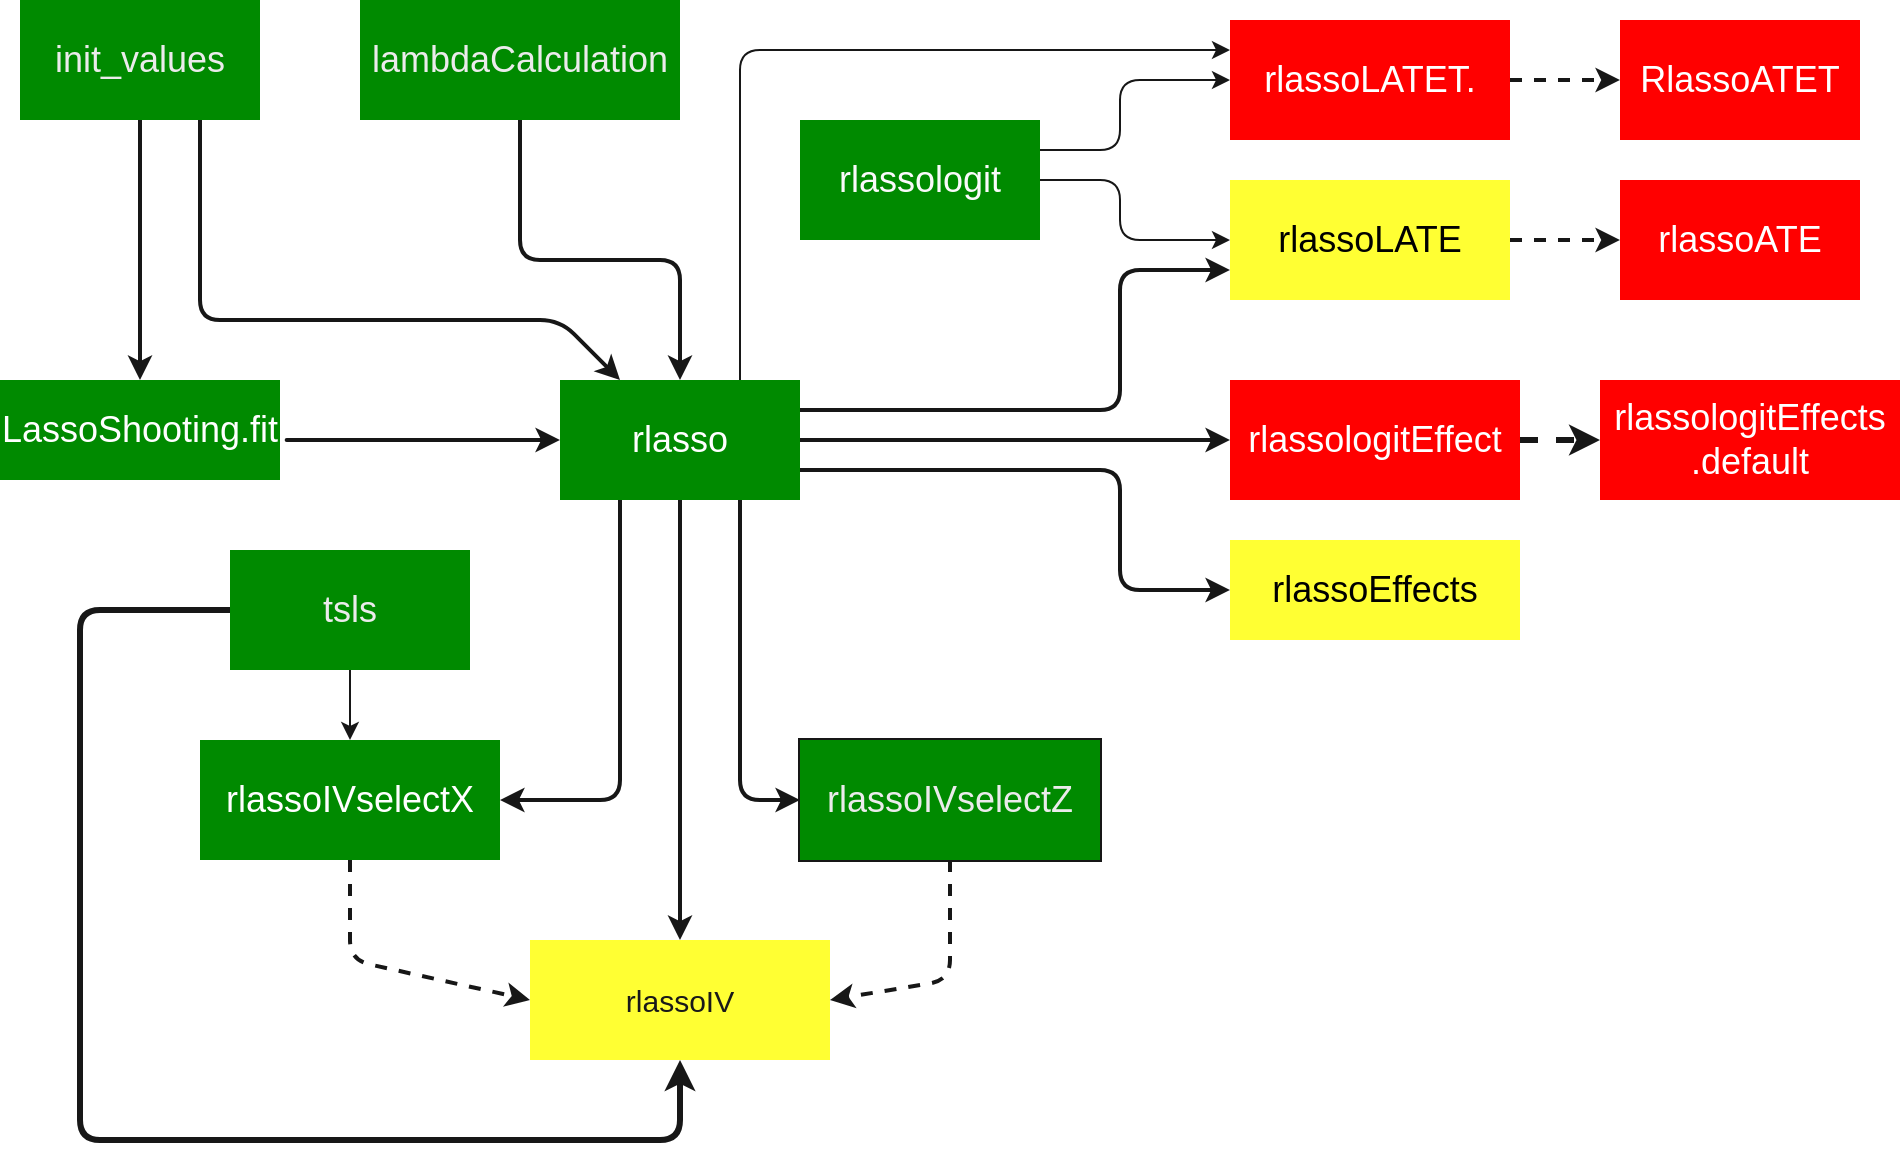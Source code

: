<mxfile>
    <diagram id="yIo2a51h7xxz-haOQGHv" name="Page-1">
        <mxGraphModel dx="358" dy="1685" grid="1" gridSize="10" guides="1" tooltips="1" connect="1" arrows="1" fold="1" page="1" pageScale="1" pageWidth="827" pageHeight="1169" background="#ffffff" math="0" shadow="0">
            <root>
                <mxCell id="0"/>
                <mxCell id="1" parent="0"/>
                <mxCell id="2" style="edgeStyle=none;html=1;exitX=0.5;exitY=1;exitDx=0;exitDy=0;entryX=0;entryY=0.5;entryDx=0;entryDy=0;dashed=1;strokeColor=#171717;strokeWidth=2;fontColor=#191919;fontSize=18;" parent="1" source="3" target="32" edge="1">
                    <mxGeometry relative="1" as="geometry">
                        <Array as="points">
                            <mxPoint x="1215" y="-520"/>
                        </Array>
                        <mxPoint x="1750" y="-460" as="targetPoint"/>
                    </mxGeometry>
                </mxCell>
                <mxCell id="3" value="rlassoIVselectX" style="whiteSpace=wrap;html=1;fontSize=18;strokeColor=none;strokeWidth=4;fillColor=#008A00;gradientColor=none;gradientDirection=north;fontColor=#FFFFFF;" parent="1" vertex="1">
                    <mxGeometry x="1140" y="-630" width="150" height="60" as="geometry"/>
                </mxCell>
                <mxCell id="4" style="edgeStyle=none;html=1;exitX=0.5;exitY=1;exitDx=0;exitDy=0;entryX=0.5;entryY=0;entryDx=0;entryDy=0;strokeColor=#171717;fontColor=#191919;fontSize=18;" parent="1" source="47" target="3" edge="1">
                    <mxGeometry relative="1" as="geometry">
                        <Array as="points"/>
                    </mxGeometry>
                </mxCell>
                <mxCell id="5" style="edgeStyle=none;html=1;exitX=0;exitY=0.5;exitDx=0;exitDy=0;entryX=0.5;entryY=1;entryDx=0;entryDy=0;strokeColor=#171717;strokeWidth=3;fontColor=#191919;" parent="1" source="47" target="32" edge="1">
                    <mxGeometry relative="1" as="geometry">
                        <Array as="points">
                            <mxPoint x="1080" y="-695"/>
                            <mxPoint x="1080" y="-430"/>
                            <mxPoint x="1380" y="-430"/>
                        </Array>
                        <mxPoint x="1150" y="-685.0" as="sourcePoint"/>
                    </mxGeometry>
                </mxCell>
                <mxCell id="7" style="edgeStyle=none;html=1;entryX=0;entryY=0.5;entryDx=0;entryDy=0;strokeWidth=2;strokeColor=#171717;fontColor=#191919;fontSize=18;" parent="1" target="16" edge="1">
                    <mxGeometry relative="1" as="geometry">
                        <Array as="points">
                            <mxPoint x="1180" y="-780"/>
                        </Array>
                        <mxPoint x="1190" y="-780" as="sourcePoint"/>
                    </mxGeometry>
                </mxCell>
                <mxCell id="8" value="&lt;span class=&quot;pl-en&quot; style=&quot;font-size: 18px;&quot;&gt;LassoShooting.fit&lt;/span&gt;" style="whiteSpace=wrap;html=1;fontSize=18;strokeColor=none;fillColor=#008A00;strokeWidth=5;fontColor=#FFFFFF;" parent="1" vertex="1">
                    <mxGeometry x="1040" y="-810" width="140" height="50" as="geometry"/>
                </mxCell>
                <mxCell id="9" style="edgeStyle=none;html=1;exitX=0.25;exitY=1;exitDx=0;exitDy=0;entryX=1;entryY=0.5;entryDx=0;entryDy=0;strokeColor=#171717;fontColor=#191919;strokeWidth=2;fontSize=18;" parent="1" source="16" target="3" edge="1">
                    <mxGeometry relative="1" as="geometry">
                        <Array as="points">
                            <mxPoint x="1350" y="-600"/>
                        </Array>
                    </mxGeometry>
                </mxCell>
                <mxCell id="10" style="edgeStyle=none;html=1;exitX=0.75;exitY=1;exitDx=0;exitDy=0;entryX=0;entryY=0.5;entryDx=0;entryDy=0;strokeColor=#171717;fontColor=#191919;strokeWidth=2;fontSize=18;" parent="1" source="16" target="34" edge="1">
                    <mxGeometry relative="1" as="geometry">
                        <Array as="points">
                            <mxPoint x="1410" y="-600"/>
                        </Array>
                    </mxGeometry>
                </mxCell>
                <mxCell id="12" style="edgeStyle=none;rounded=1;html=1;exitX=1;exitY=0.5;exitDx=0;exitDy=0;entryX=0;entryY=0.5;entryDx=0;entryDy=0;strokeColor=#171717;strokeWidth=2;fontColor=#191919;fontSize=18;" parent="1" source="16" target="23" edge="1">
                    <mxGeometry relative="1" as="geometry">
                        <mxPoint x="1530" y="-730" as="sourcePoint"/>
                    </mxGeometry>
                </mxCell>
                <mxCell id="13" style="edgeStyle=none;rounded=1;html=1;exitX=1;exitY=0.25;exitDx=0;exitDy=0;entryX=0;entryY=0.75;entryDx=0;entryDy=0;strokeColor=#171717;strokeWidth=2;fontColor=#191919;fontSize=18;" parent="1" source="16" target="26" edge="1">
                    <mxGeometry relative="1" as="geometry">
                        <Array as="points">
                            <mxPoint x="1600" y="-795"/>
                            <mxPoint x="1600" y="-865"/>
                        </Array>
                    </mxGeometry>
                </mxCell>
                <mxCell id="15" style="edgeStyle=none;rounded=1;html=1;exitX=1;exitY=0.75;exitDx=0;exitDy=0;entryX=0;entryY=0.5;entryDx=0;entryDy=0;strokeColor=#171717;strokeWidth=2;fontColor=#191919;fontSize=18;" parent="1" source="16" target="19" edge="1">
                    <mxGeometry relative="1" as="geometry">
                        <mxPoint x="1530" y="-700" as="sourcePoint"/>
                        <Array as="points">
                            <mxPoint x="1600" y="-765"/>
                            <mxPoint x="1600" y="-705"/>
                        </Array>
                    </mxGeometry>
                </mxCell>
                <mxCell id="43" style="edgeStyle=none;html=1;exitX=0.5;exitY=1;exitDx=0;exitDy=0;entryX=0.5;entryY=0;entryDx=0;entryDy=0;fontColor=#191919;strokeColor=#171717;strokeWidth=2;fontSize=18;" parent="1" source="16" target="32" edge="1">
                    <mxGeometry relative="1" as="geometry"/>
                </mxCell>
                <mxCell id="61" style="edgeStyle=none;html=1;exitX=0.75;exitY=0;exitDx=0;exitDy=0;entryX=0;entryY=0.25;entryDx=0;entryDy=0;fontColor=#FFFFFF;strokeColor=#171717;fontSize=18;" parent="1" source="16" target="28" edge="1">
                    <mxGeometry relative="1" as="geometry">
                        <Array as="points">
                            <mxPoint x="1410" y="-975"/>
                        </Array>
                    </mxGeometry>
                </mxCell>
                <mxCell id="16" value="rlasso" style="whiteSpace=wrap;html=1;fontSize=18;strokeColor=none;strokeWidth=5;fillColor=#008A00;fontColor=#FFFFFF;" parent="1" vertex="1">
                    <mxGeometry x="1320" y="-810" width="120" height="60" as="geometry"/>
                </mxCell>
                <mxCell id="17" style="edgeStyle=none;html=1;exitX=0.5;exitY=1;exitDx=0;exitDy=0;entryX=0.5;entryY=0;entryDx=0;entryDy=0;strokeWidth=2;strokeColor=#171717;fontColor=#191919;fontSize=18;" parent="1" source="49" target="16" edge="1">
                    <mxGeometry relative="1" as="geometry">
                        <mxPoint x="1380" y="-860" as="sourcePoint"/>
                        <Array as="points">
                            <mxPoint x="1300" y="-870"/>
                            <mxPoint x="1380" y="-870"/>
                        </Array>
                    </mxGeometry>
                </mxCell>
                <mxCell id="19" value="rlassoEffects" style="whiteSpace=wrap;html=1;fontSize=18;strokeColor=none;strokeWidth=2;fillColor=#FFFF33;fontColor=#000000;gradientColor=none;" parent="1" vertex="1">
                    <mxGeometry x="1655" y="-730" width="145" height="50" as="geometry"/>
                </mxCell>
                <mxCell id="56" style="edgeStyle=none;html=1;exitX=1;exitY=0.5;exitDx=0;exitDy=0;fontColor=#FFFFFF;strokeColor=#171717;fontSize=18;strokeWidth=3;dashed=1;" parent="1" source="23" target="40" edge="1">
                    <mxGeometry relative="1" as="geometry"/>
                </mxCell>
                <mxCell id="23" value="rlassologitEffect" style="whiteSpace=wrap;html=1;fontSize=18;fontColor=#FFFFFF;strokeColor=none;strokeWidth=2;fillColor=#FF0000;gradientColor=none;gradientDirection=north;" parent="1" vertex="1">
                    <mxGeometry x="1655" y="-810" width="145" height="60" as="geometry"/>
                </mxCell>
                <mxCell id="24" value="rlassoATE" style="whiteSpace=wrap;html=1;fontSize=18;fontColor=#FFFFFF;strokeColor=none;strokeWidth=2;fillColor=#FF0000;gradientColor=none;gradientDirection=north;" parent="1" vertex="1">
                    <mxGeometry x="1850" y="-910" width="120" height="60" as="geometry"/>
                </mxCell>
                <mxCell id="25" style="edgeStyle=none;rounded=0;html=1;exitX=1;exitY=0.5;exitDx=0;exitDy=0;entryX=0;entryY=0.5;entryDx=0;entryDy=0;dashed=1;strokeColor=#171717;strokeWidth=2;fontColor=#FFFFFF;fontSize=18;" parent="1" source="26" target="24" edge="1">
                    <mxGeometry relative="1" as="geometry"/>
                </mxCell>
                <mxCell id="26" value="rlassoLATE" style="whiteSpace=wrap;html=1;fontSize=18;fontColor=#000000;strokeColor=none;strokeWidth=2;fillColor=#FFFF33;gradientColor=none;gradientDirection=north;" parent="1" vertex="1">
                    <mxGeometry x="1655" y="-910" width="140" height="60" as="geometry"/>
                </mxCell>
                <mxCell id="27" style="edgeStyle=none;rounded=0;html=1;exitX=1;exitY=0.5;exitDx=0;exitDy=0;entryX=0;entryY=0.5;entryDx=0;entryDy=0;dashed=1;strokeColor=#171717;strokeWidth=2;fontColor=#FFFFFF;fontSize=18;" parent="1" source="28" target="42" edge="1">
                    <mxGeometry relative="1" as="geometry"/>
                </mxCell>
                <mxCell id="28" value="rlassoLATET." style="whiteSpace=wrap;html=1;fontSize=18;fontColor=#FFFFFF;strokeColor=none;strokeWidth=2;fillColor=#FF0000;gradientColor=none;gradientDirection=north;" parent="1" vertex="1">
                    <mxGeometry x="1655" y="-990" width="140" height="60" as="geometry"/>
                </mxCell>
                <mxCell id="29" style="edgeStyle=none;html=1;exitX=0.5;exitY=1;exitDx=0;exitDy=0;entryX=0.5;entryY=0;entryDx=0;entryDy=0;strokeColor=#171717;fontColor=#191919;strokeWidth=2;fontSize=18;" parent="1" source="50" target="8" edge="1">
                    <mxGeometry relative="1" as="geometry">
                        <mxPoint x="1110" y="-860" as="sourcePoint"/>
                    </mxGeometry>
                </mxCell>
                <mxCell id="30" style="edgeStyle=none;html=1;exitX=0.75;exitY=1;exitDx=0;exitDy=0;entryX=0.25;entryY=0;entryDx=0;entryDy=0;fillColor=#008a00;strokeColor=#171717;strokeWidth=2;fontColor=#191919;fontSize=18;" parent="1" source="50" target="16" edge="1">
                    <mxGeometry relative="1" as="geometry">
                        <Array as="points">
                            <mxPoint x="1140" y="-840"/>
                            <mxPoint x="1320" y="-840"/>
                        </Array>
                        <mxPoint x="1140" y="-860" as="sourcePoint"/>
                    </mxGeometry>
                </mxCell>
                <mxCell id="32" value="rlassoIV" style="whiteSpace=wrap;html=1;fontSize=15;strokeColor=none;strokeWidth=2;fillColor=#FFFF33;gradientDirection=north;fontColor=#191919;" parent="1" vertex="1">
                    <mxGeometry x="1305" y="-530" width="150" height="60" as="geometry"/>
                </mxCell>
                <mxCell id="33" style="edgeStyle=none;html=1;exitX=0.5;exitY=1;exitDx=0;exitDy=0;entryX=1;entryY=0.5;entryDx=0;entryDy=0;dashed=1;strokeColor=#171717;strokeWidth=2;fontColor=#191919;fontSize=18;" parent="1" source="34" target="32" edge="1">
                    <mxGeometry relative="1" as="geometry">
                        <Array as="points">
                            <mxPoint x="1515" y="-510"/>
                        </Array>
                    </mxGeometry>
                </mxCell>
                <mxCell id="34" value="rlassoIVselectZ" style="whiteSpace=wrap;html=1;fontSize=18;strokeWidth=2;gradientDirection=north;fillColor=#008a00;fontColor=#191919;strokeColor=#171717;" parent="1" vertex="1">
                    <mxGeometry x="1440" y="-630" width="150" height="60" as="geometry"/>
                </mxCell>
                <mxCell id="40" value="&lt;span class=&quot;pl-en&quot; style=&quot;font-size: 18px&quot;&gt;rlassologitEffects&lt;br&gt;.default&lt;/span&gt;" style="whiteSpace=wrap;html=1;strokeColor=none;strokeWidth=2;fillColor=#FF0000;fontColor=#FFFFFF;gradientColor=none;fontSize=18;" parent="1" vertex="1">
                    <mxGeometry x="1840" y="-810" width="150" height="60" as="geometry"/>
                </mxCell>
                <mxCell id="42" value="RlassoATET" style="whiteSpace=wrap;html=1;strokeColor=none;strokeWidth=2;fillColor=#FF0000;fontColor=#FFFFFF;gradientColor=none;fontSize=18;" parent="1" vertex="1">
                    <mxGeometry x="1850" y="-990" width="120" height="60" as="geometry"/>
                </mxCell>
                <mxCell id="44" value="rlassoIVselectZ" style="whiteSpace=wrap;html=1;fontSize=18;strokeWidth=2;gradientDirection=north;fillColor=#008A00;fontColor=#EBEBEB;strokeColor=none;" parent="1" vertex="1">
                    <mxGeometry x="1440" y="-630" width="150" height="60" as="geometry"/>
                </mxCell>
                <mxCell id="47" value="tsls" style="whiteSpace=wrap;html=1;fontSize=18;fontColor=#EBEBEB;strokeColor=none;strokeWidth=5;fillColor=#008A00;gradientColor=none;gradientDirection=north;" parent="1" vertex="1">
                    <mxGeometry x="1155" y="-725" width="120" height="60" as="geometry"/>
                </mxCell>
                <mxCell id="49" value="lambdaCalculation" style="whiteSpace=wrap;html=1;fontSize=18;strokeColor=none;strokeWidth=4;fillColor=#008A00;fontColor=#EBEBEB;" parent="1" vertex="1">
                    <mxGeometry x="1220" y="-1000" width="160" height="60" as="geometry"/>
                </mxCell>
                <mxCell id="50" value="init_values" style="whiteSpace=wrap;html=1;fontSize=18;dashed=1;dashPattern=1 1;strokeColor=none;strokeWidth=5;fillColor=#008A00;fontColor=#EBEBEB;" parent="1" vertex="1">
                    <mxGeometry x="1050" y="-1000" width="120" height="60" as="geometry"/>
                </mxCell>
                <mxCell id="59" style="edgeStyle=none;html=1;exitX=1;exitY=0.25;exitDx=0;exitDy=0;entryX=0;entryY=0.5;entryDx=0;entryDy=0;fontColor=#FFFFFF;strokeColor=#171717;fontSize=18;" parent="1" source="52" target="28" edge="1">
                    <mxGeometry relative="1" as="geometry">
                        <Array as="points">
                            <mxPoint x="1600" y="-925"/>
                            <mxPoint x="1600" y="-960"/>
                        </Array>
                    </mxGeometry>
                </mxCell>
                <mxCell id="60" style="edgeStyle=none;html=1;entryX=0;entryY=0.5;entryDx=0;entryDy=0;fontColor=#FFFFFF;strokeColor=#171717;fontSize=18;exitX=1;exitY=0.5;exitDx=0;exitDy=0;" parent="1" source="52" target="26" edge="1">
                    <mxGeometry relative="1" as="geometry">
                        <mxPoint x="1570" y="-900" as="sourcePoint"/>
                        <Array as="points">
                            <mxPoint x="1600" y="-910"/>
                            <mxPoint x="1600" y="-880"/>
                        </Array>
                    </mxGeometry>
                </mxCell>
                <mxCell id="52" value="rlassologit" style="whiteSpace=wrap;html=1;fontSize=18;fontColor=#FAFAFA;strokeColor=none;strokeWidth=2;fillColor=#008a00;gradientColor=none;gradientDirection=north;labelBackgroundColor=none;" parent="1" vertex="1">
                    <mxGeometry x="1440" y="-940" width="120" height="60" as="geometry"/>
                </mxCell>
            </root>
        </mxGraphModel>
    </diagram>
</mxfile>